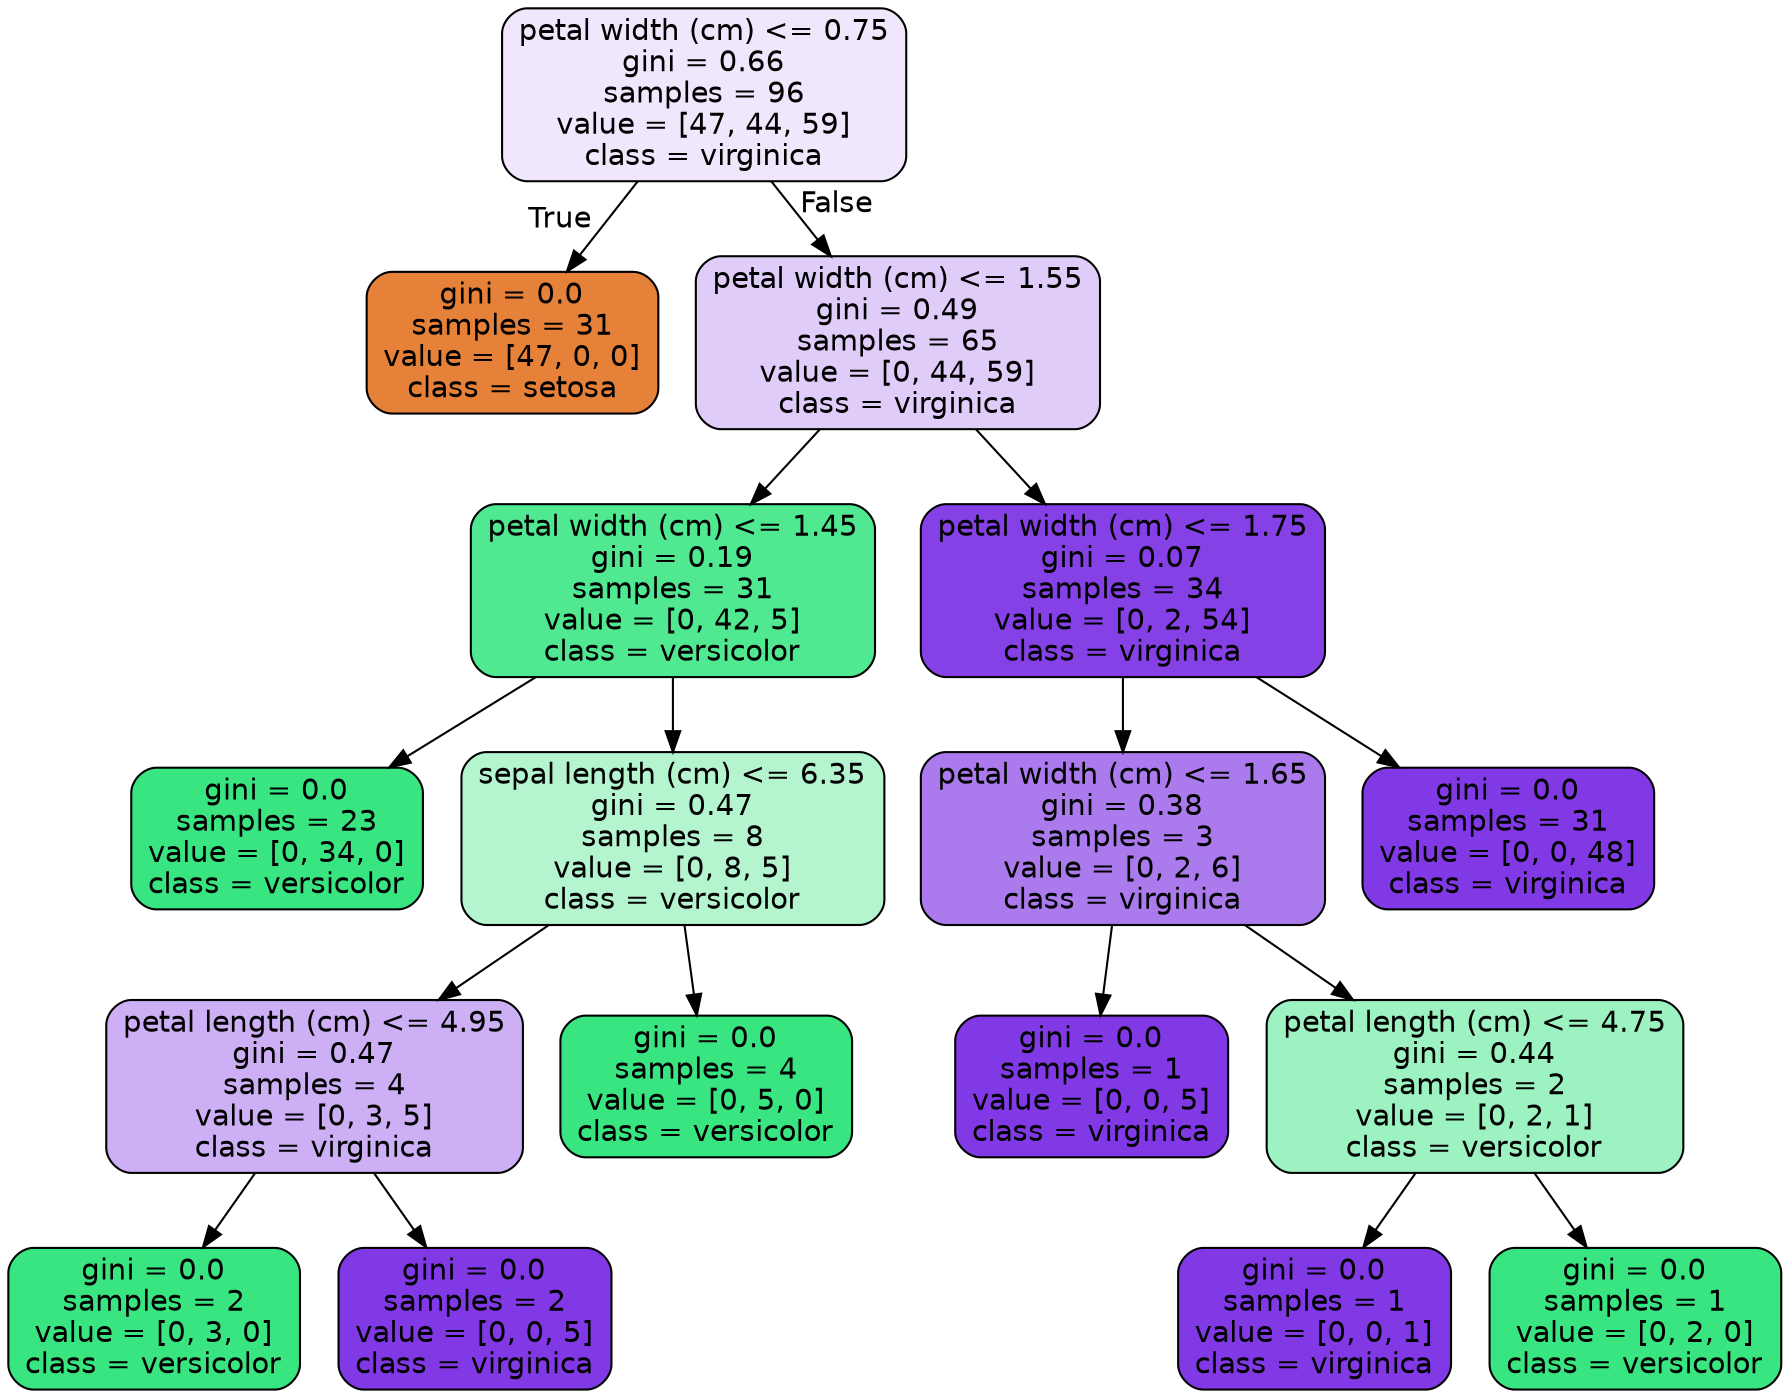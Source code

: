 digraph Tree {
node [shape=box, style="filled, rounded", color="black", fontname=helvetica] ;
edge [fontname=helvetica] ;
0 [label="petal width (cm) <= 0.75\ngini = 0.66\nsamples = 96\nvalue = [47, 44, 59]\nclass = virginica", fillcolor="#8139e51e"] ;
1 [label="gini = 0.0\nsamples = 31\nvalue = [47, 0, 0]\nclass = setosa", fillcolor="#e58139ff"] ;
0 -> 1 [labeldistance=2.5, labelangle=45, headlabel="True"] ;
2 [label="petal width (cm) <= 1.55\ngini = 0.49\nsamples = 65\nvalue = [0, 44, 59]\nclass = virginica", fillcolor="#8139e541"] ;
0 -> 2 [labeldistance=2.5, labelangle=-45, headlabel="False"] ;
3 [label="petal width (cm) <= 1.45\ngini = 0.19\nsamples = 31\nvalue = [0, 42, 5]\nclass = versicolor", fillcolor="#39e581e1"] ;
2 -> 3 ;
4 [label="gini = 0.0\nsamples = 23\nvalue = [0, 34, 0]\nclass = versicolor", fillcolor="#39e581ff"] ;
3 -> 4 ;
5 [label="sepal length (cm) <= 6.35\ngini = 0.47\nsamples = 8\nvalue = [0, 8, 5]\nclass = versicolor", fillcolor="#39e58160"] ;
3 -> 5 ;
6 [label="petal length (cm) <= 4.95\ngini = 0.47\nsamples = 4\nvalue = [0, 3, 5]\nclass = virginica", fillcolor="#8139e566"] ;
5 -> 6 ;
7 [label="gini = 0.0\nsamples = 2\nvalue = [0, 3, 0]\nclass = versicolor", fillcolor="#39e581ff"] ;
6 -> 7 ;
8 [label="gini = 0.0\nsamples = 2\nvalue = [0, 0, 5]\nclass = virginica", fillcolor="#8139e5ff"] ;
6 -> 8 ;
9 [label="gini = 0.0\nsamples = 4\nvalue = [0, 5, 0]\nclass = versicolor", fillcolor="#39e581ff"] ;
5 -> 9 ;
10 [label="petal width (cm) <= 1.75\ngini = 0.07\nsamples = 34\nvalue = [0, 2, 54]\nclass = virginica", fillcolor="#8139e5f6"] ;
2 -> 10 ;
11 [label="petal width (cm) <= 1.65\ngini = 0.38\nsamples = 3\nvalue = [0, 2, 6]\nclass = virginica", fillcolor="#8139e5aa"] ;
10 -> 11 ;
12 [label="gini = 0.0\nsamples = 1\nvalue = [0, 0, 5]\nclass = virginica", fillcolor="#8139e5ff"] ;
11 -> 12 ;
13 [label="petal length (cm) <= 4.75\ngini = 0.44\nsamples = 2\nvalue = [0, 2, 1]\nclass = versicolor", fillcolor="#39e5817f"] ;
11 -> 13 ;
14 [label="gini = 0.0\nsamples = 1\nvalue = [0, 0, 1]\nclass = virginica", fillcolor="#8139e5ff"] ;
13 -> 14 ;
15 [label="gini = 0.0\nsamples = 1\nvalue = [0, 2, 0]\nclass = versicolor", fillcolor="#39e581ff"] ;
13 -> 15 ;
16 [label="gini = 0.0\nsamples = 31\nvalue = [0, 0, 48]\nclass = virginica", fillcolor="#8139e5ff"] ;
10 -> 16 ;
}